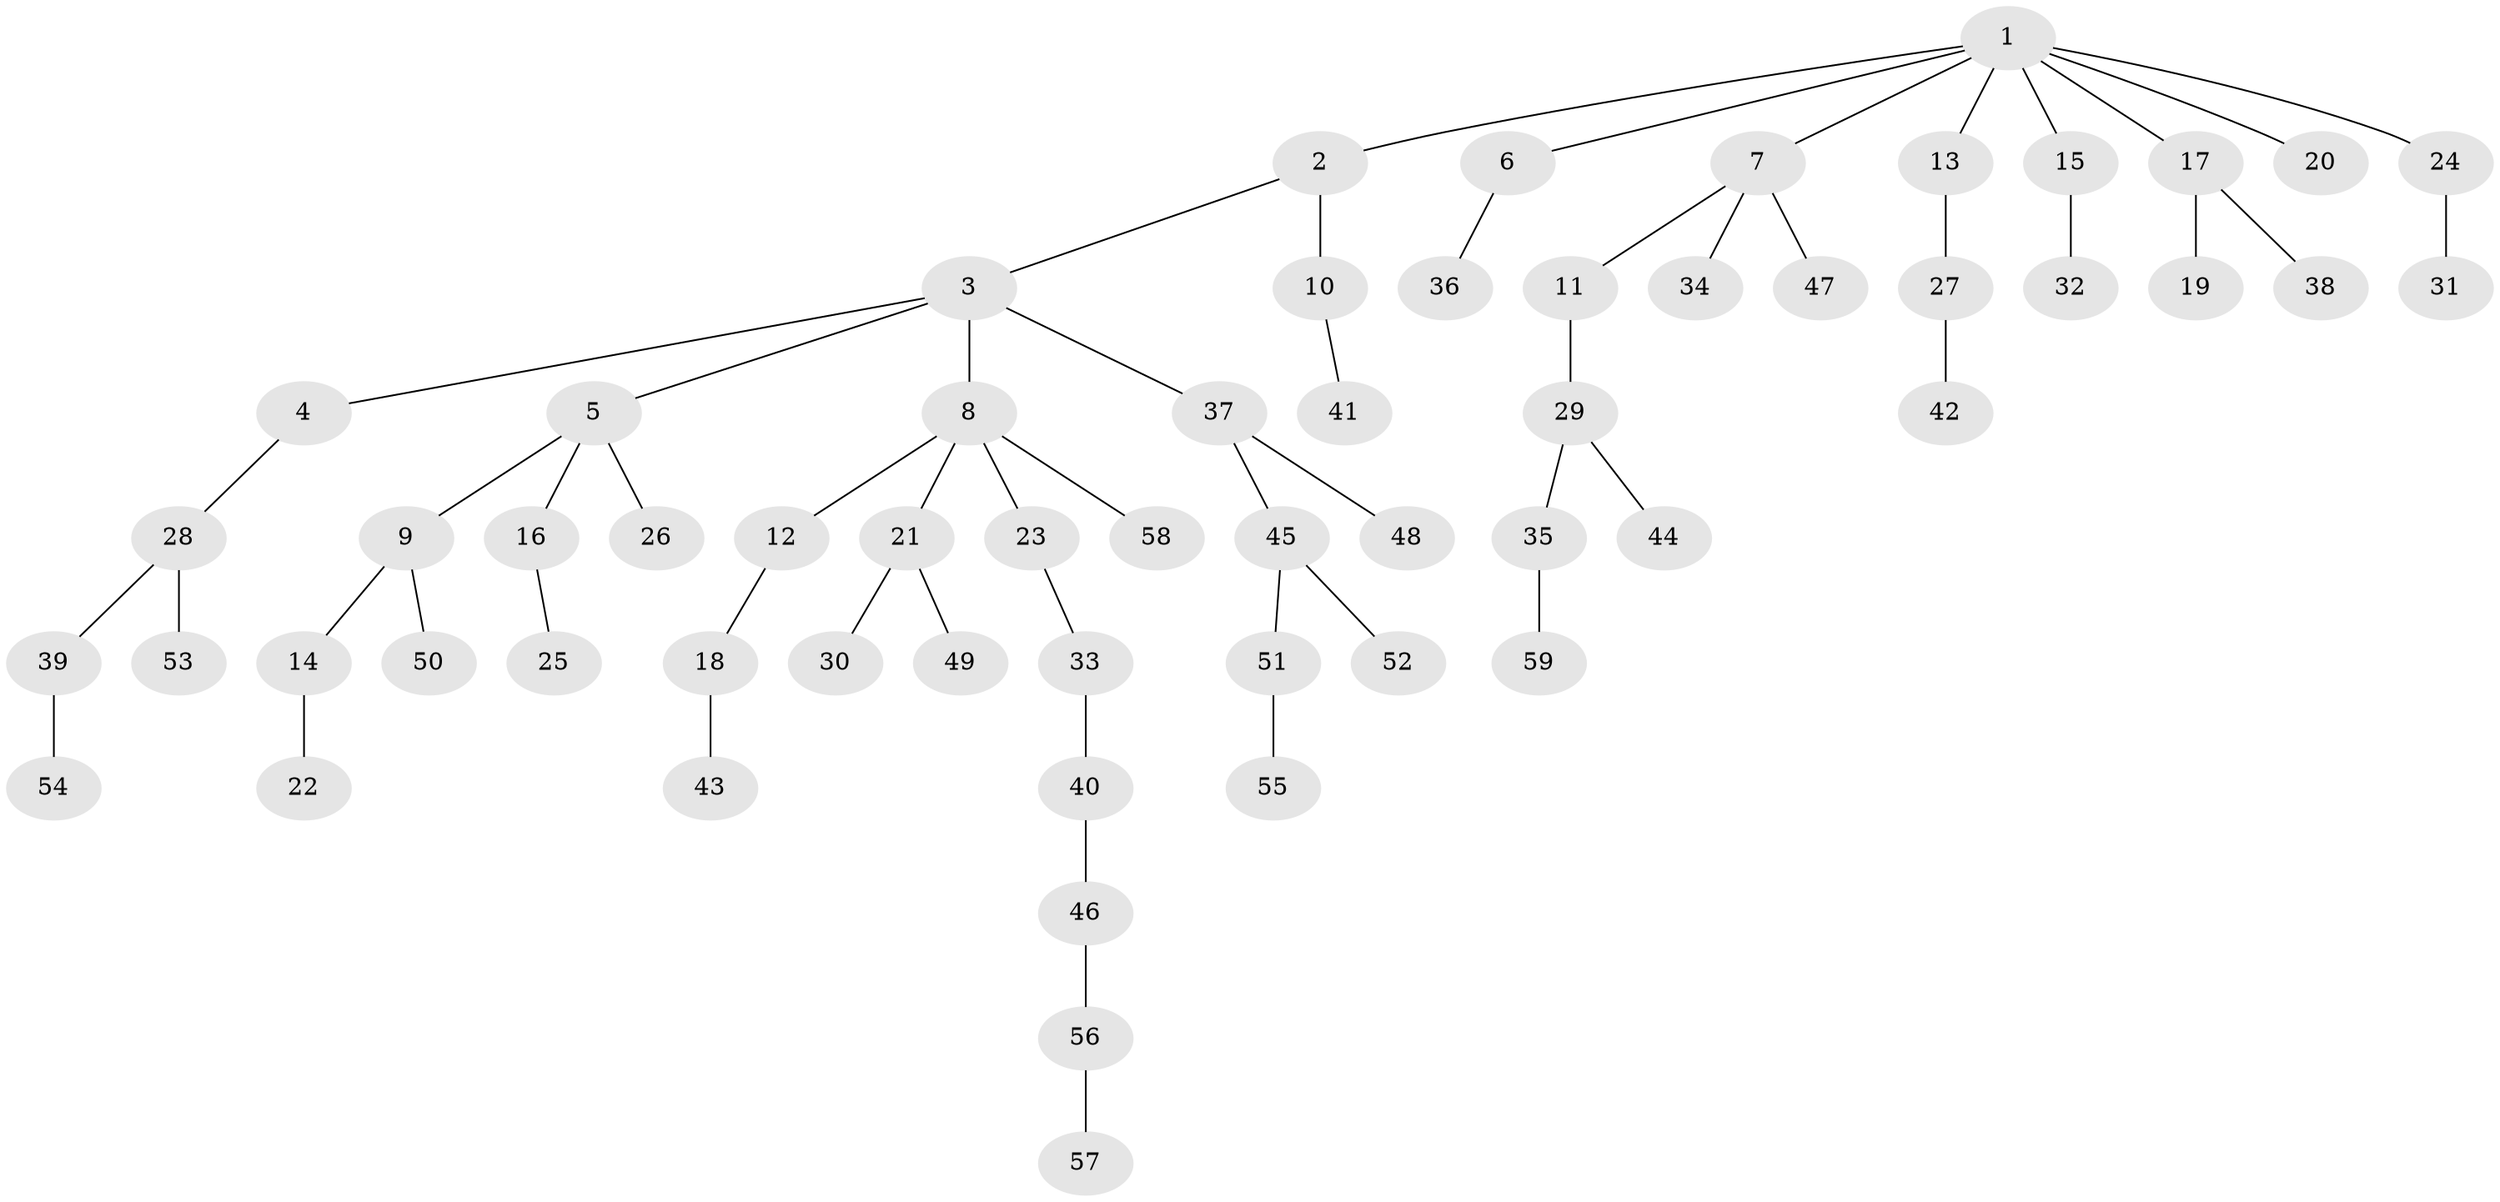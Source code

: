 // Generated by graph-tools (version 1.1) at 2025/50/03/09/25 03:50:22]
// undirected, 59 vertices, 58 edges
graph export_dot {
graph [start="1"]
  node [color=gray90,style=filled];
  1;
  2;
  3;
  4;
  5;
  6;
  7;
  8;
  9;
  10;
  11;
  12;
  13;
  14;
  15;
  16;
  17;
  18;
  19;
  20;
  21;
  22;
  23;
  24;
  25;
  26;
  27;
  28;
  29;
  30;
  31;
  32;
  33;
  34;
  35;
  36;
  37;
  38;
  39;
  40;
  41;
  42;
  43;
  44;
  45;
  46;
  47;
  48;
  49;
  50;
  51;
  52;
  53;
  54;
  55;
  56;
  57;
  58;
  59;
  1 -- 2;
  1 -- 6;
  1 -- 7;
  1 -- 13;
  1 -- 15;
  1 -- 17;
  1 -- 20;
  1 -- 24;
  2 -- 3;
  2 -- 10;
  3 -- 4;
  3 -- 5;
  3 -- 8;
  3 -- 37;
  4 -- 28;
  5 -- 9;
  5 -- 16;
  5 -- 26;
  6 -- 36;
  7 -- 11;
  7 -- 34;
  7 -- 47;
  8 -- 12;
  8 -- 21;
  8 -- 23;
  8 -- 58;
  9 -- 14;
  9 -- 50;
  10 -- 41;
  11 -- 29;
  12 -- 18;
  13 -- 27;
  14 -- 22;
  15 -- 32;
  16 -- 25;
  17 -- 19;
  17 -- 38;
  18 -- 43;
  21 -- 30;
  21 -- 49;
  23 -- 33;
  24 -- 31;
  27 -- 42;
  28 -- 39;
  28 -- 53;
  29 -- 35;
  29 -- 44;
  33 -- 40;
  35 -- 59;
  37 -- 45;
  37 -- 48;
  39 -- 54;
  40 -- 46;
  45 -- 51;
  45 -- 52;
  46 -- 56;
  51 -- 55;
  56 -- 57;
}
